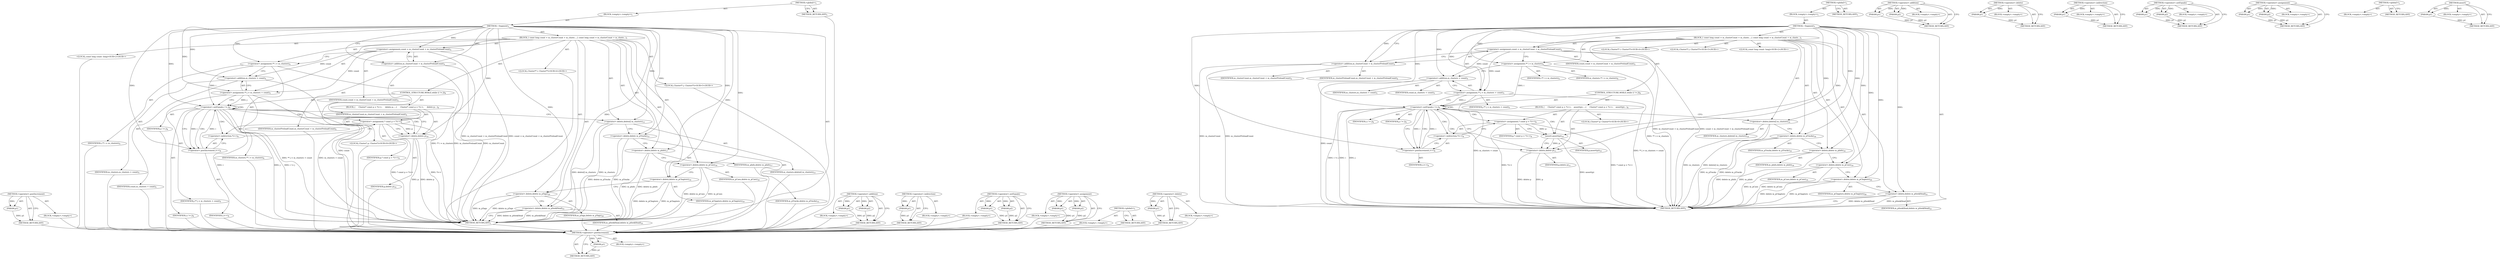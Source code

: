 digraph "&lt;operator&gt;.delete" {
vulnerable_93 [label=<(METHOD,&lt;operator&gt;.postIncrement)>];
vulnerable_94 [label=<(PARAM,p1)>];
vulnerable_95 [label=<(BLOCK,&lt;empty&gt;,&lt;empty&gt;)>];
vulnerable_96 [label=<(METHOD_RETURN,ANY)>];
vulnerable_6 [label=<(METHOD,&lt;global&gt;)<SUB>1</SUB>>];
vulnerable_7 [label=<(BLOCK,&lt;empty&gt;,&lt;empty&gt;)<SUB>1</SUB>>];
vulnerable_8 [label=<(METHOD,~Segment)<SUB>1</SUB>>];
vulnerable_9 [label=<(BLOCK,{
 const long count = m_clusterCount + m_cluste...,{
 const long count = m_clusterCount + m_cluste...)<SUB>1</SUB>>];
vulnerable_10 [label="<(LOCAL,const long count: long)<SUB>2</SUB>>"];
vulnerable_11 [label=<(&lt;operator&gt;.assignment,count = m_clusterCount + m_clusterPreloadCount)<SUB>2</SUB>>];
vulnerable_12 [label=<(IDENTIFIER,count,count = m_clusterCount + m_clusterPreloadCount)<SUB>2</SUB>>];
vulnerable_13 [label=<(&lt;operator&gt;.addition,m_clusterCount + m_clusterPreloadCount)<SUB>2</SUB>>];
vulnerable_14 [label=<(IDENTIFIER,m_clusterCount,m_clusterCount + m_clusterPreloadCount)<SUB>2</SUB>>];
vulnerable_15 [label=<(IDENTIFIER,m_clusterPreloadCount,m_clusterCount + m_clusterPreloadCount)<SUB>2</SUB>>];
vulnerable_16 [label="<(LOCAL,Cluster** i: Cluster**)<SUB>4</SUB>>"];
vulnerable_17 [label=<(&lt;operator&gt;.assignment,** i = m_clusters)<SUB>4</SUB>>];
vulnerable_18 [label=<(IDENTIFIER,i,** i = m_clusters)<SUB>4</SUB>>];
vulnerable_19 [label=<(IDENTIFIER,m_clusters,** i = m_clusters)<SUB>4</SUB>>];
vulnerable_20 [label="<(LOCAL,Cluster** j: Cluster**)<SUB>5</SUB>>"];
vulnerable_21 [label=<(&lt;operator&gt;.assignment,** j = m_clusters + count)<SUB>5</SUB>>];
vulnerable_22 [label=<(IDENTIFIER,j,** j = m_clusters + count)<SUB>5</SUB>>];
vulnerable_23 [label=<(&lt;operator&gt;.addition,m_clusters + count)<SUB>5</SUB>>];
vulnerable_24 [label=<(IDENTIFIER,m_clusters,m_clusters + count)<SUB>5</SUB>>];
vulnerable_25 [label=<(IDENTIFIER,count,m_clusters + count)<SUB>5</SUB>>];
vulnerable_26 [label=<(CONTROL_STRUCTURE,WHILE,while (i != j))<SUB>8</SUB>>];
vulnerable_27 [label=<(&lt;operator&gt;.notEquals,i != j)<SUB>8</SUB>>];
vulnerable_28 [label=<(IDENTIFIER,i,i != j)<SUB>8</SUB>>];
vulnerable_29 [label=<(IDENTIFIER,j,i != j)<SUB>8</SUB>>];
vulnerable_30 [label=<(BLOCK,{
     Cluster* const p = *i++;
    assert(p);
...,{
     Cluster* const p = *i++;
    assert(p);
...)<SUB>8</SUB>>];
vulnerable_31 [label="<(LOCAL,Cluster* p: Cluster*)<SUB>9</SUB>>"];
vulnerable_32 [label=<(&lt;operator&gt;.assignment,* const p = *i++)<SUB>9</SUB>>];
vulnerable_33 [label=<(IDENTIFIER,p,* const p = *i++)<SUB>9</SUB>>];
vulnerable_34 [label=<(&lt;operator&gt;.indirection,*i++)<SUB>9</SUB>>];
vulnerable_35 [label=<(&lt;operator&gt;.postIncrement,i++)<SUB>9</SUB>>];
vulnerable_36 [label=<(IDENTIFIER,i,i++)<SUB>9</SUB>>];
vulnerable_37 [label=<(assert,assert(p))<SUB>10</SUB>>];
vulnerable_38 [label=<(IDENTIFIER,p,assert(p))<SUB>10</SUB>>];
vulnerable_39 [label=<(&lt;operator&gt;.delete,delete p)<SUB>11</SUB>>];
vulnerable_40 [label=<(IDENTIFIER,p,delete p)<SUB>11</SUB>>];
vulnerable_41 [label=<(&lt;operator&gt;.delete,delete[] m_clusters)<SUB>14</SUB>>];
vulnerable_42 [label=<(IDENTIFIER,m_clusters,delete[] m_clusters)<SUB>14</SUB>>];
vulnerable_43 [label=<(&lt;operator&gt;.delete,delete m_pTracks)<SUB>16</SUB>>];
vulnerable_44 [label=<(IDENTIFIER,m_pTracks,delete m_pTracks)<SUB>16</SUB>>];
vulnerable_45 [label=<(&lt;operator&gt;.delete,delete m_pInfo)<SUB>18</SUB>>];
vulnerable_46 [label=<(IDENTIFIER,m_pInfo,delete m_pInfo)<SUB>18</SUB>>];
vulnerable_47 [label=<(&lt;operator&gt;.delete,delete m_pCues)<SUB>19</SUB>>];
vulnerable_48 [label=<(IDENTIFIER,m_pCues,delete m_pCues)<SUB>19</SUB>>];
vulnerable_49 [label=<(&lt;operator&gt;.delete,delete m_pChapters)<SUB>20</SUB>>];
vulnerable_50 [label=<(IDENTIFIER,m_pChapters,delete m_pChapters)<SUB>20</SUB>>];
vulnerable_51 [label=<(&lt;operator&gt;.delete,delete m_pSeekHead)<SUB>21</SUB>>];
vulnerable_52 [label=<(IDENTIFIER,m_pSeekHead,delete m_pSeekHead)<SUB>21</SUB>>];
vulnerable_53 [label=<(METHOD_RETURN,ANY)<SUB>1</SUB>>];
vulnerable_55 [label=<(METHOD_RETURN,ANY)<SUB>1</SUB>>];
vulnerable_79 [label=<(METHOD,&lt;operator&gt;.addition)>];
vulnerable_80 [label=<(PARAM,p1)>];
vulnerable_81 [label=<(PARAM,p2)>];
vulnerable_82 [label=<(BLOCK,&lt;empty&gt;,&lt;empty&gt;)>];
vulnerable_83 [label=<(METHOD_RETURN,ANY)>];
vulnerable_101 [label=<(METHOD,&lt;operator&gt;.delete)>];
vulnerable_102 [label=<(PARAM,p1)>];
vulnerable_103 [label=<(BLOCK,&lt;empty&gt;,&lt;empty&gt;)>];
vulnerable_104 [label=<(METHOD_RETURN,ANY)>];
vulnerable_89 [label=<(METHOD,&lt;operator&gt;.indirection)>];
vulnerable_90 [label=<(PARAM,p1)>];
vulnerable_91 [label=<(BLOCK,&lt;empty&gt;,&lt;empty&gt;)>];
vulnerable_92 [label=<(METHOD_RETURN,ANY)>];
vulnerable_84 [label=<(METHOD,&lt;operator&gt;.notEquals)>];
vulnerable_85 [label=<(PARAM,p1)>];
vulnerable_86 [label=<(PARAM,p2)>];
vulnerable_87 [label=<(BLOCK,&lt;empty&gt;,&lt;empty&gt;)>];
vulnerable_88 [label=<(METHOD_RETURN,ANY)>];
vulnerable_74 [label=<(METHOD,&lt;operator&gt;.assignment)>];
vulnerable_75 [label=<(PARAM,p1)>];
vulnerable_76 [label=<(PARAM,p2)>];
vulnerable_77 [label=<(BLOCK,&lt;empty&gt;,&lt;empty&gt;)>];
vulnerable_78 [label=<(METHOD_RETURN,ANY)>];
vulnerable_68 [label=<(METHOD,&lt;global&gt;)<SUB>1</SUB>>];
vulnerable_69 [label=<(BLOCK,&lt;empty&gt;,&lt;empty&gt;)>];
vulnerable_70 [label=<(METHOD_RETURN,ANY)>];
vulnerable_97 [label=<(METHOD,assert)>];
vulnerable_98 [label=<(PARAM,p1)>];
vulnerable_99 [label=<(BLOCK,&lt;empty&gt;,&lt;empty&gt;)>];
vulnerable_100 [label=<(METHOD_RETURN,ANY)>];
fixed_93 [label=<(METHOD,&lt;operator&gt;.postIncrement)>];
fixed_94 [label=<(PARAM,p1)>];
fixed_95 [label=<(BLOCK,&lt;empty&gt;,&lt;empty&gt;)>];
fixed_96 [label=<(METHOD_RETURN,ANY)>];
fixed_6 [label=<(METHOD,&lt;global&gt;)<SUB>1</SUB>>];
fixed_7 [label=<(BLOCK,&lt;empty&gt;,&lt;empty&gt;)<SUB>1</SUB>>];
fixed_8 [label=<(METHOD,~Segment)<SUB>1</SUB>>];
fixed_9 [label=<(BLOCK,{
 const long count = m_clusterCount + m_cluste...,{
 const long count = m_clusterCount + m_cluste...)<SUB>1</SUB>>];
fixed_10 [label="<(LOCAL,const long count: long)<SUB>2</SUB>>"];
fixed_11 [label=<(&lt;operator&gt;.assignment,count = m_clusterCount + m_clusterPreloadCount)<SUB>2</SUB>>];
fixed_12 [label=<(IDENTIFIER,count,count = m_clusterCount + m_clusterPreloadCount)<SUB>2</SUB>>];
fixed_13 [label=<(&lt;operator&gt;.addition,m_clusterCount + m_clusterPreloadCount)<SUB>2</SUB>>];
fixed_14 [label=<(IDENTIFIER,m_clusterCount,m_clusterCount + m_clusterPreloadCount)<SUB>2</SUB>>];
fixed_15 [label=<(IDENTIFIER,m_clusterPreloadCount,m_clusterCount + m_clusterPreloadCount)<SUB>2</SUB>>];
fixed_16 [label="<(LOCAL,Cluster** i: Cluster**)<SUB>4</SUB>>"];
fixed_17 [label=<(&lt;operator&gt;.assignment,** i = m_clusters)<SUB>4</SUB>>];
fixed_18 [label=<(IDENTIFIER,i,** i = m_clusters)<SUB>4</SUB>>];
fixed_19 [label=<(IDENTIFIER,m_clusters,** i = m_clusters)<SUB>4</SUB>>];
fixed_20 [label="<(LOCAL,Cluster** j: Cluster**)<SUB>5</SUB>>"];
fixed_21 [label=<(&lt;operator&gt;.assignment,** j = m_clusters + count)<SUB>5</SUB>>];
fixed_22 [label=<(IDENTIFIER,j,** j = m_clusters + count)<SUB>5</SUB>>];
fixed_23 [label=<(&lt;operator&gt;.addition,m_clusters + count)<SUB>5</SUB>>];
fixed_24 [label=<(IDENTIFIER,m_clusters,m_clusters + count)<SUB>5</SUB>>];
fixed_25 [label=<(IDENTIFIER,count,m_clusters + count)<SUB>5</SUB>>];
fixed_26 [label=<(CONTROL_STRUCTURE,WHILE,while (i != j))<SUB>8</SUB>>];
fixed_27 [label=<(&lt;operator&gt;.notEquals,i != j)<SUB>8</SUB>>];
fixed_28 [label=<(IDENTIFIER,i,i != j)<SUB>8</SUB>>];
fixed_29 [label=<(IDENTIFIER,j,i != j)<SUB>8</SUB>>];
fixed_30 [label=<(BLOCK,{
     Cluster* const p = *i++;
     delete p;
...,{
     Cluster* const p = *i++;
     delete p;
...)<SUB>8</SUB>>];
fixed_31 [label="<(LOCAL,Cluster* p: Cluster*)<SUB>9</SUB>>"];
fixed_32 [label=<(&lt;operator&gt;.assignment,* const p = *i++)<SUB>9</SUB>>];
fixed_33 [label=<(IDENTIFIER,p,* const p = *i++)<SUB>9</SUB>>];
fixed_34 [label=<(&lt;operator&gt;.indirection,*i++)<SUB>9</SUB>>];
fixed_35 [label=<(&lt;operator&gt;.postIncrement,i++)<SUB>9</SUB>>];
fixed_36 [label=<(IDENTIFIER,i,i++)<SUB>9</SUB>>];
fixed_37 [label=<(&lt;operator&gt;.delete,delete p)<SUB>10</SUB>>];
fixed_38 [label=<(IDENTIFIER,p,delete p)<SUB>10</SUB>>];
fixed_39 [label=<(&lt;operator&gt;.delete,delete[] m_clusters)<SUB>13</SUB>>];
fixed_40 [label=<(IDENTIFIER,m_clusters,delete[] m_clusters)<SUB>13</SUB>>];
fixed_41 [label=<(&lt;operator&gt;.delete,delete m_pTracks)<SUB>15</SUB>>];
fixed_42 [label=<(IDENTIFIER,m_pTracks,delete m_pTracks)<SUB>15</SUB>>];
fixed_43 [label=<(&lt;operator&gt;.delete,delete m_pInfo)<SUB>17</SUB>>];
fixed_44 [label=<(IDENTIFIER,m_pInfo,delete m_pInfo)<SUB>17</SUB>>];
fixed_45 [label=<(&lt;operator&gt;.delete,delete m_pCues)<SUB>18</SUB>>];
fixed_46 [label=<(IDENTIFIER,m_pCues,delete m_pCues)<SUB>18</SUB>>];
fixed_47 [label=<(&lt;operator&gt;.delete,delete m_pChapters)<SUB>19</SUB>>];
fixed_48 [label=<(IDENTIFIER,m_pChapters,delete m_pChapters)<SUB>19</SUB>>];
fixed_49 [label=<(&lt;operator&gt;.delete,delete m_pTags)<SUB>20</SUB>>];
fixed_50 [label=<(IDENTIFIER,m_pTags,delete m_pTags)<SUB>20</SUB>>];
fixed_51 [label=<(&lt;operator&gt;.delete,delete m_pSeekHead)<SUB>21</SUB>>];
fixed_52 [label=<(IDENTIFIER,m_pSeekHead,delete m_pSeekHead)<SUB>21</SUB>>];
fixed_53 [label=<(METHOD_RETURN,ANY)<SUB>1</SUB>>];
fixed_55 [label=<(METHOD_RETURN,ANY)<SUB>1</SUB>>];
fixed_79 [label=<(METHOD,&lt;operator&gt;.addition)>];
fixed_80 [label=<(PARAM,p1)>];
fixed_81 [label=<(PARAM,p2)>];
fixed_82 [label=<(BLOCK,&lt;empty&gt;,&lt;empty&gt;)>];
fixed_83 [label=<(METHOD_RETURN,ANY)>];
fixed_89 [label=<(METHOD,&lt;operator&gt;.indirection)>];
fixed_90 [label=<(PARAM,p1)>];
fixed_91 [label=<(BLOCK,&lt;empty&gt;,&lt;empty&gt;)>];
fixed_92 [label=<(METHOD_RETURN,ANY)>];
fixed_84 [label=<(METHOD,&lt;operator&gt;.notEquals)>];
fixed_85 [label=<(PARAM,p1)>];
fixed_86 [label=<(PARAM,p2)>];
fixed_87 [label=<(BLOCK,&lt;empty&gt;,&lt;empty&gt;)>];
fixed_88 [label=<(METHOD_RETURN,ANY)>];
fixed_74 [label=<(METHOD,&lt;operator&gt;.assignment)>];
fixed_75 [label=<(PARAM,p1)>];
fixed_76 [label=<(PARAM,p2)>];
fixed_77 [label=<(BLOCK,&lt;empty&gt;,&lt;empty&gt;)>];
fixed_78 [label=<(METHOD_RETURN,ANY)>];
fixed_68 [label=<(METHOD,&lt;global&gt;)<SUB>1</SUB>>];
fixed_69 [label=<(BLOCK,&lt;empty&gt;,&lt;empty&gt;)>];
fixed_70 [label=<(METHOD_RETURN,ANY)>];
fixed_97 [label=<(METHOD,&lt;operator&gt;.delete)>];
fixed_98 [label=<(PARAM,p1)>];
fixed_99 [label=<(BLOCK,&lt;empty&gt;,&lt;empty&gt;)>];
fixed_100 [label=<(METHOD_RETURN,ANY)>];
vulnerable_93 -> vulnerable_94  [key=0, label="AST: "];
vulnerable_93 -> vulnerable_94  [key=1, label="DDG: "];
vulnerable_93 -> vulnerable_95  [key=0, label="AST: "];
vulnerable_93 -> vulnerable_96  [key=0, label="AST: "];
vulnerable_93 -> vulnerable_96  [key=1, label="CFG: "];
vulnerable_94 -> vulnerable_96  [key=0, label="DDG: p1"];
vulnerable_6 -> vulnerable_7  [key=0, label="AST: "];
vulnerable_6 -> vulnerable_55  [key=0, label="AST: "];
vulnerable_6 -> vulnerable_55  [key=1, label="CFG: "];
vulnerable_7 -> vulnerable_8  [key=0, label="AST: "];
vulnerable_8 -> vulnerable_9  [key=0, label="AST: "];
vulnerable_8 -> vulnerable_53  [key=0, label="AST: "];
vulnerable_8 -> vulnerable_13  [key=0, label="CFG: "];
vulnerable_8 -> vulnerable_13  [key=1, label="DDG: "];
vulnerable_8 -> vulnerable_11  [key=0, label="DDG: "];
vulnerable_8 -> vulnerable_17  [key=0, label="DDG: "];
vulnerable_8 -> vulnerable_21  [key=0, label="DDG: "];
vulnerable_8 -> vulnerable_41  [key=0, label="DDG: "];
vulnerable_8 -> vulnerable_43  [key=0, label="DDG: "];
vulnerable_8 -> vulnerable_45  [key=0, label="DDG: "];
vulnerable_8 -> vulnerable_47  [key=0, label="DDG: "];
vulnerable_8 -> vulnerable_49  [key=0, label="DDG: "];
vulnerable_8 -> vulnerable_51  [key=0, label="DDG: "];
vulnerable_8 -> vulnerable_23  [key=0, label="DDG: "];
vulnerable_8 -> vulnerable_27  [key=0, label="DDG: "];
vulnerable_8 -> vulnerable_37  [key=0, label="DDG: "];
vulnerable_8 -> vulnerable_39  [key=0, label="DDG: "];
vulnerable_8 -> vulnerable_35  [key=0, label="DDG: "];
vulnerable_9 -> vulnerable_10  [key=0, label="AST: "];
vulnerable_9 -> vulnerable_11  [key=0, label="AST: "];
vulnerable_9 -> vulnerable_16  [key=0, label="AST: "];
vulnerable_9 -> vulnerable_17  [key=0, label="AST: "];
vulnerable_9 -> vulnerable_20  [key=0, label="AST: "];
vulnerable_9 -> vulnerable_21  [key=0, label="AST: "];
vulnerable_9 -> vulnerable_26  [key=0, label="AST: "];
vulnerable_9 -> vulnerable_41  [key=0, label="AST: "];
vulnerable_9 -> vulnerable_43  [key=0, label="AST: "];
vulnerable_9 -> vulnerable_45  [key=0, label="AST: "];
vulnerable_9 -> vulnerable_47  [key=0, label="AST: "];
vulnerable_9 -> vulnerable_49  [key=0, label="AST: "];
vulnerable_9 -> vulnerable_51  [key=0, label="AST: "];
vulnerable_11 -> vulnerable_12  [key=0, label="AST: "];
vulnerable_11 -> vulnerable_13  [key=0, label="AST: "];
vulnerable_11 -> vulnerable_17  [key=0, label="CFG: "];
vulnerable_11 -> vulnerable_53  [key=0, label="DDG: m_clusterCount + m_clusterPreloadCount"];
vulnerable_11 -> vulnerable_53  [key=1, label="DDG: count = m_clusterCount + m_clusterPreloadCount"];
vulnerable_11 -> vulnerable_21  [key=0, label="DDG: count"];
vulnerable_11 -> vulnerable_23  [key=0, label="DDG: count"];
vulnerable_13 -> vulnerable_14  [key=0, label="AST: "];
vulnerable_13 -> vulnerable_15  [key=0, label="AST: "];
vulnerable_13 -> vulnerable_11  [key=0, label="CFG: "];
vulnerable_13 -> vulnerable_53  [key=0, label="DDG: m_clusterCount"];
vulnerable_13 -> vulnerable_53  [key=1, label="DDG: m_clusterPreloadCount"];
vulnerable_17 -> vulnerable_18  [key=0, label="AST: "];
vulnerable_17 -> vulnerable_19  [key=0, label="AST: "];
vulnerable_17 -> vulnerable_23  [key=0, label="CFG: "];
vulnerable_17 -> vulnerable_53  [key=0, label="DDG: ** i = m_clusters"];
vulnerable_17 -> vulnerable_27  [key=0, label="DDG: i"];
vulnerable_21 -> vulnerable_22  [key=0, label="AST: "];
vulnerable_21 -> vulnerable_23  [key=0, label="AST: "];
vulnerable_21 -> vulnerable_27  [key=0, label="CFG: "];
vulnerable_21 -> vulnerable_27  [key=1, label="DDG: j"];
vulnerable_21 -> vulnerable_53  [key=0, label="DDG: m_clusters + count"];
vulnerable_21 -> vulnerable_53  [key=1, label="DDG: ** j = m_clusters + count"];
vulnerable_23 -> vulnerable_24  [key=0, label="AST: "];
vulnerable_23 -> vulnerable_25  [key=0, label="AST: "];
vulnerable_23 -> vulnerable_21  [key=0, label="CFG: "];
vulnerable_23 -> vulnerable_53  [key=0, label="DDG: count"];
vulnerable_26 -> vulnerable_27  [key=0, label="AST: "];
vulnerable_26 -> vulnerable_30  [key=0, label="AST: "];
vulnerable_27 -> vulnerable_28  [key=0, label="AST: "];
vulnerable_27 -> vulnerable_29  [key=0, label="AST: "];
vulnerable_27 -> vulnerable_35  [key=0, label="CFG: "];
vulnerable_27 -> vulnerable_35  [key=1, label="DDG: i"];
vulnerable_27 -> vulnerable_35  [key=2, label="CDG: "];
vulnerable_27 -> vulnerable_41  [key=0, label="CFG: "];
vulnerable_27 -> vulnerable_53  [key=0, label="DDG: i"];
vulnerable_27 -> vulnerable_53  [key=1, label="DDG: j"];
vulnerable_27 -> vulnerable_53  [key=2, label="DDG: i != j"];
vulnerable_27 -> vulnerable_34  [key=0, label="CDG: "];
vulnerable_27 -> vulnerable_32  [key=0, label="CDG: "];
vulnerable_27 -> vulnerable_37  [key=0, label="CDG: "];
vulnerable_27 -> vulnerable_39  [key=0, label="CDG: "];
vulnerable_27 -> vulnerable_27  [key=0, label="CDG: "];
vulnerable_30 -> vulnerable_31  [key=0, label="AST: "];
vulnerable_30 -> vulnerable_32  [key=0, label="AST: "];
vulnerable_30 -> vulnerable_37  [key=0, label="AST: "];
vulnerable_30 -> vulnerable_39  [key=0, label="AST: "];
vulnerable_32 -> vulnerable_33  [key=0, label="AST: "];
vulnerable_32 -> vulnerable_34  [key=0, label="AST: "];
vulnerable_32 -> vulnerable_37  [key=0, label="CFG: "];
vulnerable_32 -> vulnerable_37  [key=1, label="DDG: p"];
vulnerable_32 -> vulnerable_53  [key=0, label="DDG: *i++"];
vulnerable_32 -> vulnerable_53  [key=1, label="DDG: * const p = *i++"];
vulnerable_34 -> vulnerable_35  [key=0, label="AST: "];
vulnerable_34 -> vulnerable_32  [key=0, label="CFG: "];
vulnerable_35 -> vulnerable_36  [key=0, label="AST: "];
vulnerable_35 -> vulnerable_34  [key=0, label="CFG: "];
vulnerable_35 -> vulnerable_27  [key=0, label="DDG: i"];
vulnerable_37 -> vulnerable_38  [key=0, label="AST: "];
vulnerable_37 -> vulnerable_39  [key=0, label="CFG: "];
vulnerable_37 -> vulnerable_39  [key=1, label="DDG: p"];
vulnerable_37 -> vulnerable_53  [key=0, label="DDG: assert(p)"];
vulnerable_39 -> vulnerable_40  [key=0, label="AST: "];
vulnerable_39 -> vulnerable_27  [key=0, label="CFG: "];
vulnerable_39 -> vulnerable_53  [key=0, label="DDG: p"];
vulnerable_39 -> vulnerable_53  [key=1, label="DDG: delete p"];
vulnerable_41 -> vulnerable_42  [key=0, label="AST: "];
vulnerable_41 -> vulnerable_43  [key=0, label="CFG: "];
vulnerable_41 -> vulnerable_53  [key=0, label="DDG: m_clusters"];
vulnerable_41 -> vulnerable_53  [key=1, label="DDG: delete[] m_clusters"];
vulnerable_43 -> vulnerable_44  [key=0, label="AST: "];
vulnerable_43 -> vulnerable_45  [key=0, label="CFG: "];
vulnerable_43 -> vulnerable_53  [key=0, label="DDG: delete m_pTracks"];
vulnerable_43 -> vulnerable_53  [key=1, label="DDG: m_pTracks"];
vulnerable_45 -> vulnerable_46  [key=0, label="AST: "];
vulnerable_45 -> vulnerable_47  [key=0, label="CFG: "];
vulnerable_45 -> vulnerable_53  [key=0, label="DDG: delete m_pInfo"];
vulnerable_45 -> vulnerable_53  [key=1, label="DDG: m_pInfo"];
vulnerable_47 -> vulnerable_48  [key=0, label="AST: "];
vulnerable_47 -> vulnerable_49  [key=0, label="CFG: "];
vulnerable_47 -> vulnerable_53  [key=0, label="DDG: delete m_pCues"];
vulnerable_47 -> vulnerable_53  [key=1, label="DDG: m_pCues"];
vulnerable_49 -> vulnerable_50  [key=0, label="AST: "];
vulnerable_49 -> vulnerable_51  [key=0, label="CFG: "];
vulnerable_49 -> vulnerable_53  [key=0, label="DDG: delete m_pChapters"];
vulnerable_49 -> vulnerable_53  [key=1, label="DDG: m_pChapters"];
vulnerable_51 -> vulnerable_52  [key=0, label="AST: "];
vulnerable_51 -> vulnerable_53  [key=0, label="CFG: "];
vulnerable_51 -> vulnerable_53  [key=1, label="DDG: delete m_pSeekHead"];
vulnerable_51 -> vulnerable_53  [key=2, label="DDG: m_pSeekHead"];
vulnerable_79 -> vulnerable_80  [key=0, label="AST: "];
vulnerable_79 -> vulnerable_80  [key=1, label="DDG: "];
vulnerable_79 -> vulnerable_82  [key=0, label="AST: "];
vulnerable_79 -> vulnerable_81  [key=0, label="AST: "];
vulnerable_79 -> vulnerable_81  [key=1, label="DDG: "];
vulnerable_79 -> vulnerable_83  [key=0, label="AST: "];
vulnerable_79 -> vulnerable_83  [key=1, label="CFG: "];
vulnerable_80 -> vulnerable_83  [key=0, label="DDG: p1"];
vulnerable_81 -> vulnerable_83  [key=0, label="DDG: p2"];
vulnerable_101 -> vulnerable_102  [key=0, label="AST: "];
vulnerable_101 -> vulnerable_102  [key=1, label="DDG: "];
vulnerable_101 -> vulnerable_103  [key=0, label="AST: "];
vulnerable_101 -> vulnerable_104  [key=0, label="AST: "];
vulnerable_101 -> vulnerable_104  [key=1, label="CFG: "];
vulnerable_102 -> vulnerable_104  [key=0, label="DDG: p1"];
vulnerable_89 -> vulnerable_90  [key=0, label="AST: "];
vulnerable_89 -> vulnerable_90  [key=1, label="DDG: "];
vulnerable_89 -> vulnerable_91  [key=0, label="AST: "];
vulnerable_89 -> vulnerable_92  [key=0, label="AST: "];
vulnerable_89 -> vulnerable_92  [key=1, label="CFG: "];
vulnerable_90 -> vulnerable_92  [key=0, label="DDG: p1"];
vulnerable_84 -> vulnerable_85  [key=0, label="AST: "];
vulnerable_84 -> vulnerable_85  [key=1, label="DDG: "];
vulnerable_84 -> vulnerable_87  [key=0, label="AST: "];
vulnerable_84 -> vulnerable_86  [key=0, label="AST: "];
vulnerable_84 -> vulnerable_86  [key=1, label="DDG: "];
vulnerable_84 -> vulnerable_88  [key=0, label="AST: "];
vulnerable_84 -> vulnerable_88  [key=1, label="CFG: "];
vulnerable_85 -> vulnerable_88  [key=0, label="DDG: p1"];
vulnerable_86 -> vulnerable_88  [key=0, label="DDG: p2"];
vulnerable_74 -> vulnerable_75  [key=0, label="AST: "];
vulnerable_74 -> vulnerable_75  [key=1, label="DDG: "];
vulnerable_74 -> vulnerable_77  [key=0, label="AST: "];
vulnerable_74 -> vulnerable_76  [key=0, label="AST: "];
vulnerable_74 -> vulnerable_76  [key=1, label="DDG: "];
vulnerable_74 -> vulnerable_78  [key=0, label="AST: "];
vulnerable_74 -> vulnerable_78  [key=1, label="CFG: "];
vulnerable_75 -> vulnerable_78  [key=0, label="DDG: p1"];
vulnerable_76 -> vulnerable_78  [key=0, label="DDG: p2"];
vulnerable_68 -> vulnerable_69  [key=0, label="AST: "];
vulnerable_68 -> vulnerable_70  [key=0, label="AST: "];
vulnerable_68 -> vulnerable_70  [key=1, label="CFG: "];
vulnerable_97 -> vulnerable_98  [key=0, label="AST: "];
vulnerable_97 -> vulnerable_98  [key=1, label="DDG: "];
vulnerable_97 -> vulnerable_99  [key=0, label="AST: "];
vulnerable_97 -> vulnerable_100  [key=0, label="AST: "];
vulnerable_97 -> vulnerable_100  [key=1, label="CFG: "];
vulnerable_98 -> vulnerable_100  [key=0, label="DDG: p1"];
fixed_93 -> fixed_94  [key=0, label="AST: "];
fixed_93 -> fixed_94  [key=1, label="DDG: "];
fixed_93 -> fixed_95  [key=0, label="AST: "];
fixed_93 -> fixed_96  [key=0, label="AST: "];
fixed_93 -> fixed_96  [key=1, label="CFG: "];
fixed_94 -> fixed_96  [key=0, label="DDG: p1"];
fixed_95 -> vulnerable_93  [key=0];
fixed_96 -> vulnerable_93  [key=0];
fixed_6 -> fixed_7  [key=0, label="AST: "];
fixed_6 -> fixed_55  [key=0, label="AST: "];
fixed_6 -> fixed_55  [key=1, label="CFG: "];
fixed_7 -> fixed_8  [key=0, label="AST: "];
fixed_8 -> fixed_9  [key=0, label="AST: "];
fixed_8 -> fixed_53  [key=0, label="AST: "];
fixed_8 -> fixed_13  [key=0, label="CFG: "];
fixed_8 -> fixed_13  [key=1, label="DDG: "];
fixed_8 -> fixed_11  [key=0, label="DDG: "];
fixed_8 -> fixed_17  [key=0, label="DDG: "];
fixed_8 -> fixed_21  [key=0, label="DDG: "];
fixed_8 -> fixed_39  [key=0, label="DDG: "];
fixed_8 -> fixed_41  [key=0, label="DDG: "];
fixed_8 -> fixed_43  [key=0, label="DDG: "];
fixed_8 -> fixed_45  [key=0, label="DDG: "];
fixed_8 -> fixed_47  [key=0, label="DDG: "];
fixed_8 -> fixed_49  [key=0, label="DDG: "];
fixed_8 -> fixed_51  [key=0, label="DDG: "];
fixed_8 -> fixed_23  [key=0, label="DDG: "];
fixed_8 -> fixed_27  [key=0, label="DDG: "];
fixed_8 -> fixed_37  [key=0, label="DDG: "];
fixed_8 -> fixed_35  [key=0, label="DDG: "];
fixed_9 -> fixed_10  [key=0, label="AST: "];
fixed_9 -> fixed_11  [key=0, label="AST: "];
fixed_9 -> fixed_16  [key=0, label="AST: "];
fixed_9 -> fixed_17  [key=0, label="AST: "];
fixed_9 -> fixed_20  [key=0, label="AST: "];
fixed_9 -> fixed_21  [key=0, label="AST: "];
fixed_9 -> fixed_26  [key=0, label="AST: "];
fixed_9 -> fixed_39  [key=0, label="AST: "];
fixed_9 -> fixed_41  [key=0, label="AST: "];
fixed_9 -> fixed_43  [key=0, label="AST: "];
fixed_9 -> fixed_45  [key=0, label="AST: "];
fixed_9 -> fixed_47  [key=0, label="AST: "];
fixed_9 -> fixed_49  [key=0, label="AST: "];
fixed_9 -> fixed_51  [key=0, label="AST: "];
fixed_10 -> vulnerable_93  [key=0];
fixed_11 -> fixed_12  [key=0, label="AST: "];
fixed_11 -> fixed_13  [key=0, label="AST: "];
fixed_11 -> fixed_17  [key=0, label="CFG: "];
fixed_11 -> fixed_53  [key=0, label="DDG: m_clusterCount + m_clusterPreloadCount"];
fixed_11 -> fixed_53  [key=1, label="DDG: count = m_clusterCount + m_clusterPreloadCount"];
fixed_11 -> fixed_21  [key=0, label="DDG: count"];
fixed_11 -> fixed_23  [key=0, label="DDG: count"];
fixed_12 -> vulnerable_93  [key=0];
fixed_13 -> fixed_14  [key=0, label="AST: "];
fixed_13 -> fixed_15  [key=0, label="AST: "];
fixed_13 -> fixed_11  [key=0, label="CFG: "];
fixed_13 -> fixed_53  [key=0, label="DDG: m_clusterCount"];
fixed_13 -> fixed_53  [key=1, label="DDG: m_clusterPreloadCount"];
fixed_14 -> vulnerable_93  [key=0];
fixed_15 -> vulnerable_93  [key=0];
fixed_16 -> vulnerable_93  [key=0];
fixed_17 -> fixed_18  [key=0, label="AST: "];
fixed_17 -> fixed_19  [key=0, label="AST: "];
fixed_17 -> fixed_23  [key=0, label="CFG: "];
fixed_17 -> fixed_53  [key=0, label="DDG: ** i = m_clusters"];
fixed_17 -> fixed_27  [key=0, label="DDG: i"];
fixed_18 -> vulnerable_93  [key=0];
fixed_19 -> vulnerable_93  [key=0];
fixed_20 -> vulnerable_93  [key=0];
fixed_21 -> fixed_22  [key=0, label="AST: "];
fixed_21 -> fixed_23  [key=0, label="AST: "];
fixed_21 -> fixed_27  [key=0, label="CFG: "];
fixed_21 -> fixed_27  [key=1, label="DDG: j"];
fixed_21 -> fixed_53  [key=0, label="DDG: m_clusters + count"];
fixed_21 -> fixed_53  [key=1, label="DDG: ** j = m_clusters + count"];
fixed_22 -> vulnerable_93  [key=0];
fixed_23 -> fixed_24  [key=0, label="AST: "];
fixed_23 -> fixed_25  [key=0, label="AST: "];
fixed_23 -> fixed_21  [key=0, label="CFG: "];
fixed_23 -> fixed_53  [key=0, label="DDG: count"];
fixed_24 -> vulnerable_93  [key=0];
fixed_25 -> vulnerable_93  [key=0];
fixed_26 -> fixed_27  [key=0, label="AST: "];
fixed_26 -> fixed_30  [key=0, label="AST: "];
fixed_27 -> fixed_28  [key=0, label="AST: "];
fixed_27 -> fixed_29  [key=0, label="AST: "];
fixed_27 -> fixed_35  [key=0, label="CFG: "];
fixed_27 -> fixed_35  [key=1, label="DDG: i"];
fixed_27 -> fixed_35  [key=2, label="CDG: "];
fixed_27 -> fixed_39  [key=0, label="CFG: "];
fixed_27 -> fixed_53  [key=0, label="DDG: i"];
fixed_27 -> fixed_53  [key=1, label="DDG: j"];
fixed_27 -> fixed_53  [key=2, label="DDG: i != j"];
fixed_27 -> fixed_34  [key=0, label="CDG: "];
fixed_27 -> fixed_32  [key=0, label="CDG: "];
fixed_27 -> fixed_37  [key=0, label="CDG: "];
fixed_27 -> fixed_27  [key=0, label="CDG: "];
fixed_28 -> vulnerable_93  [key=0];
fixed_29 -> vulnerable_93  [key=0];
fixed_30 -> fixed_31  [key=0, label="AST: "];
fixed_30 -> fixed_32  [key=0, label="AST: "];
fixed_30 -> fixed_37  [key=0, label="AST: "];
fixed_31 -> vulnerable_93  [key=0];
fixed_32 -> fixed_33  [key=0, label="AST: "];
fixed_32 -> fixed_34  [key=0, label="AST: "];
fixed_32 -> fixed_37  [key=0, label="CFG: "];
fixed_32 -> fixed_37  [key=1, label="DDG: p"];
fixed_32 -> fixed_53  [key=0, label="DDG: *i++"];
fixed_32 -> fixed_53  [key=1, label="DDG: * const p = *i++"];
fixed_33 -> vulnerable_93  [key=0];
fixed_34 -> fixed_35  [key=0, label="AST: "];
fixed_34 -> fixed_32  [key=0, label="CFG: "];
fixed_35 -> fixed_36  [key=0, label="AST: "];
fixed_35 -> fixed_34  [key=0, label="CFG: "];
fixed_35 -> fixed_27  [key=0, label="DDG: i"];
fixed_36 -> vulnerable_93  [key=0];
fixed_37 -> fixed_38  [key=0, label="AST: "];
fixed_37 -> fixed_27  [key=0, label="CFG: "];
fixed_37 -> fixed_53  [key=0, label="DDG: p"];
fixed_37 -> fixed_53  [key=1, label="DDG: delete p"];
fixed_38 -> vulnerable_93  [key=0];
fixed_39 -> fixed_40  [key=0, label="AST: "];
fixed_39 -> fixed_41  [key=0, label="CFG: "];
fixed_39 -> fixed_53  [key=0, label="DDG: m_clusters"];
fixed_39 -> fixed_53  [key=1, label="DDG: delete[] m_clusters"];
fixed_40 -> vulnerable_93  [key=0];
fixed_41 -> fixed_42  [key=0, label="AST: "];
fixed_41 -> fixed_43  [key=0, label="CFG: "];
fixed_41 -> fixed_53  [key=0, label="DDG: delete m_pTracks"];
fixed_41 -> fixed_53  [key=1, label="DDG: m_pTracks"];
fixed_42 -> vulnerable_93  [key=0];
fixed_43 -> fixed_44  [key=0, label="AST: "];
fixed_43 -> fixed_45  [key=0, label="CFG: "];
fixed_43 -> fixed_53  [key=0, label="DDG: delete m_pInfo"];
fixed_43 -> fixed_53  [key=1, label="DDG: m_pInfo"];
fixed_44 -> vulnerable_93  [key=0];
fixed_45 -> fixed_46  [key=0, label="AST: "];
fixed_45 -> fixed_47  [key=0, label="CFG: "];
fixed_45 -> fixed_53  [key=0, label="DDG: delete m_pCues"];
fixed_45 -> fixed_53  [key=1, label="DDG: m_pCues"];
fixed_46 -> vulnerable_93  [key=0];
fixed_47 -> fixed_48  [key=0, label="AST: "];
fixed_47 -> fixed_49  [key=0, label="CFG: "];
fixed_47 -> fixed_53  [key=0, label="DDG: delete m_pChapters"];
fixed_47 -> fixed_53  [key=1, label="DDG: m_pChapters"];
fixed_48 -> vulnerable_93  [key=0];
fixed_49 -> fixed_50  [key=0, label="AST: "];
fixed_49 -> fixed_51  [key=0, label="CFG: "];
fixed_49 -> fixed_53  [key=0, label="DDG: delete m_pTags"];
fixed_49 -> fixed_53  [key=1, label="DDG: m_pTags"];
fixed_50 -> vulnerable_93  [key=0];
fixed_51 -> fixed_52  [key=0, label="AST: "];
fixed_51 -> fixed_53  [key=0, label="CFG: "];
fixed_51 -> fixed_53  [key=1, label="DDG: delete m_pSeekHead"];
fixed_51 -> fixed_53  [key=2, label="DDG: m_pSeekHead"];
fixed_52 -> vulnerable_93  [key=0];
fixed_53 -> vulnerable_93  [key=0];
fixed_55 -> vulnerable_93  [key=0];
fixed_79 -> fixed_80  [key=0, label="AST: "];
fixed_79 -> fixed_80  [key=1, label="DDG: "];
fixed_79 -> fixed_82  [key=0, label="AST: "];
fixed_79 -> fixed_81  [key=0, label="AST: "];
fixed_79 -> fixed_81  [key=1, label="DDG: "];
fixed_79 -> fixed_83  [key=0, label="AST: "];
fixed_79 -> fixed_83  [key=1, label="CFG: "];
fixed_80 -> fixed_83  [key=0, label="DDG: p1"];
fixed_81 -> fixed_83  [key=0, label="DDG: p2"];
fixed_82 -> vulnerable_93  [key=0];
fixed_83 -> vulnerable_93  [key=0];
fixed_89 -> fixed_90  [key=0, label="AST: "];
fixed_89 -> fixed_90  [key=1, label="DDG: "];
fixed_89 -> fixed_91  [key=0, label="AST: "];
fixed_89 -> fixed_92  [key=0, label="AST: "];
fixed_89 -> fixed_92  [key=1, label="CFG: "];
fixed_90 -> fixed_92  [key=0, label="DDG: p1"];
fixed_91 -> vulnerable_93  [key=0];
fixed_92 -> vulnerable_93  [key=0];
fixed_84 -> fixed_85  [key=0, label="AST: "];
fixed_84 -> fixed_85  [key=1, label="DDG: "];
fixed_84 -> fixed_87  [key=0, label="AST: "];
fixed_84 -> fixed_86  [key=0, label="AST: "];
fixed_84 -> fixed_86  [key=1, label="DDG: "];
fixed_84 -> fixed_88  [key=0, label="AST: "];
fixed_84 -> fixed_88  [key=1, label="CFG: "];
fixed_85 -> fixed_88  [key=0, label="DDG: p1"];
fixed_86 -> fixed_88  [key=0, label="DDG: p2"];
fixed_87 -> vulnerable_93  [key=0];
fixed_88 -> vulnerable_93  [key=0];
fixed_74 -> fixed_75  [key=0, label="AST: "];
fixed_74 -> fixed_75  [key=1, label="DDG: "];
fixed_74 -> fixed_77  [key=0, label="AST: "];
fixed_74 -> fixed_76  [key=0, label="AST: "];
fixed_74 -> fixed_76  [key=1, label="DDG: "];
fixed_74 -> fixed_78  [key=0, label="AST: "];
fixed_74 -> fixed_78  [key=1, label="CFG: "];
fixed_75 -> fixed_78  [key=0, label="DDG: p1"];
fixed_76 -> fixed_78  [key=0, label="DDG: p2"];
fixed_77 -> vulnerable_93  [key=0];
fixed_78 -> vulnerable_93  [key=0];
fixed_68 -> fixed_69  [key=0, label="AST: "];
fixed_68 -> fixed_70  [key=0, label="AST: "];
fixed_68 -> fixed_70  [key=1, label="CFG: "];
fixed_69 -> vulnerable_93  [key=0];
fixed_70 -> vulnerable_93  [key=0];
fixed_97 -> fixed_98  [key=0, label="AST: "];
fixed_97 -> fixed_98  [key=1, label="DDG: "];
fixed_97 -> fixed_99  [key=0, label="AST: "];
fixed_97 -> fixed_100  [key=0, label="AST: "];
fixed_97 -> fixed_100  [key=1, label="CFG: "];
fixed_98 -> fixed_100  [key=0, label="DDG: p1"];
fixed_99 -> vulnerable_93  [key=0];
fixed_100 -> vulnerable_93  [key=0];
}
